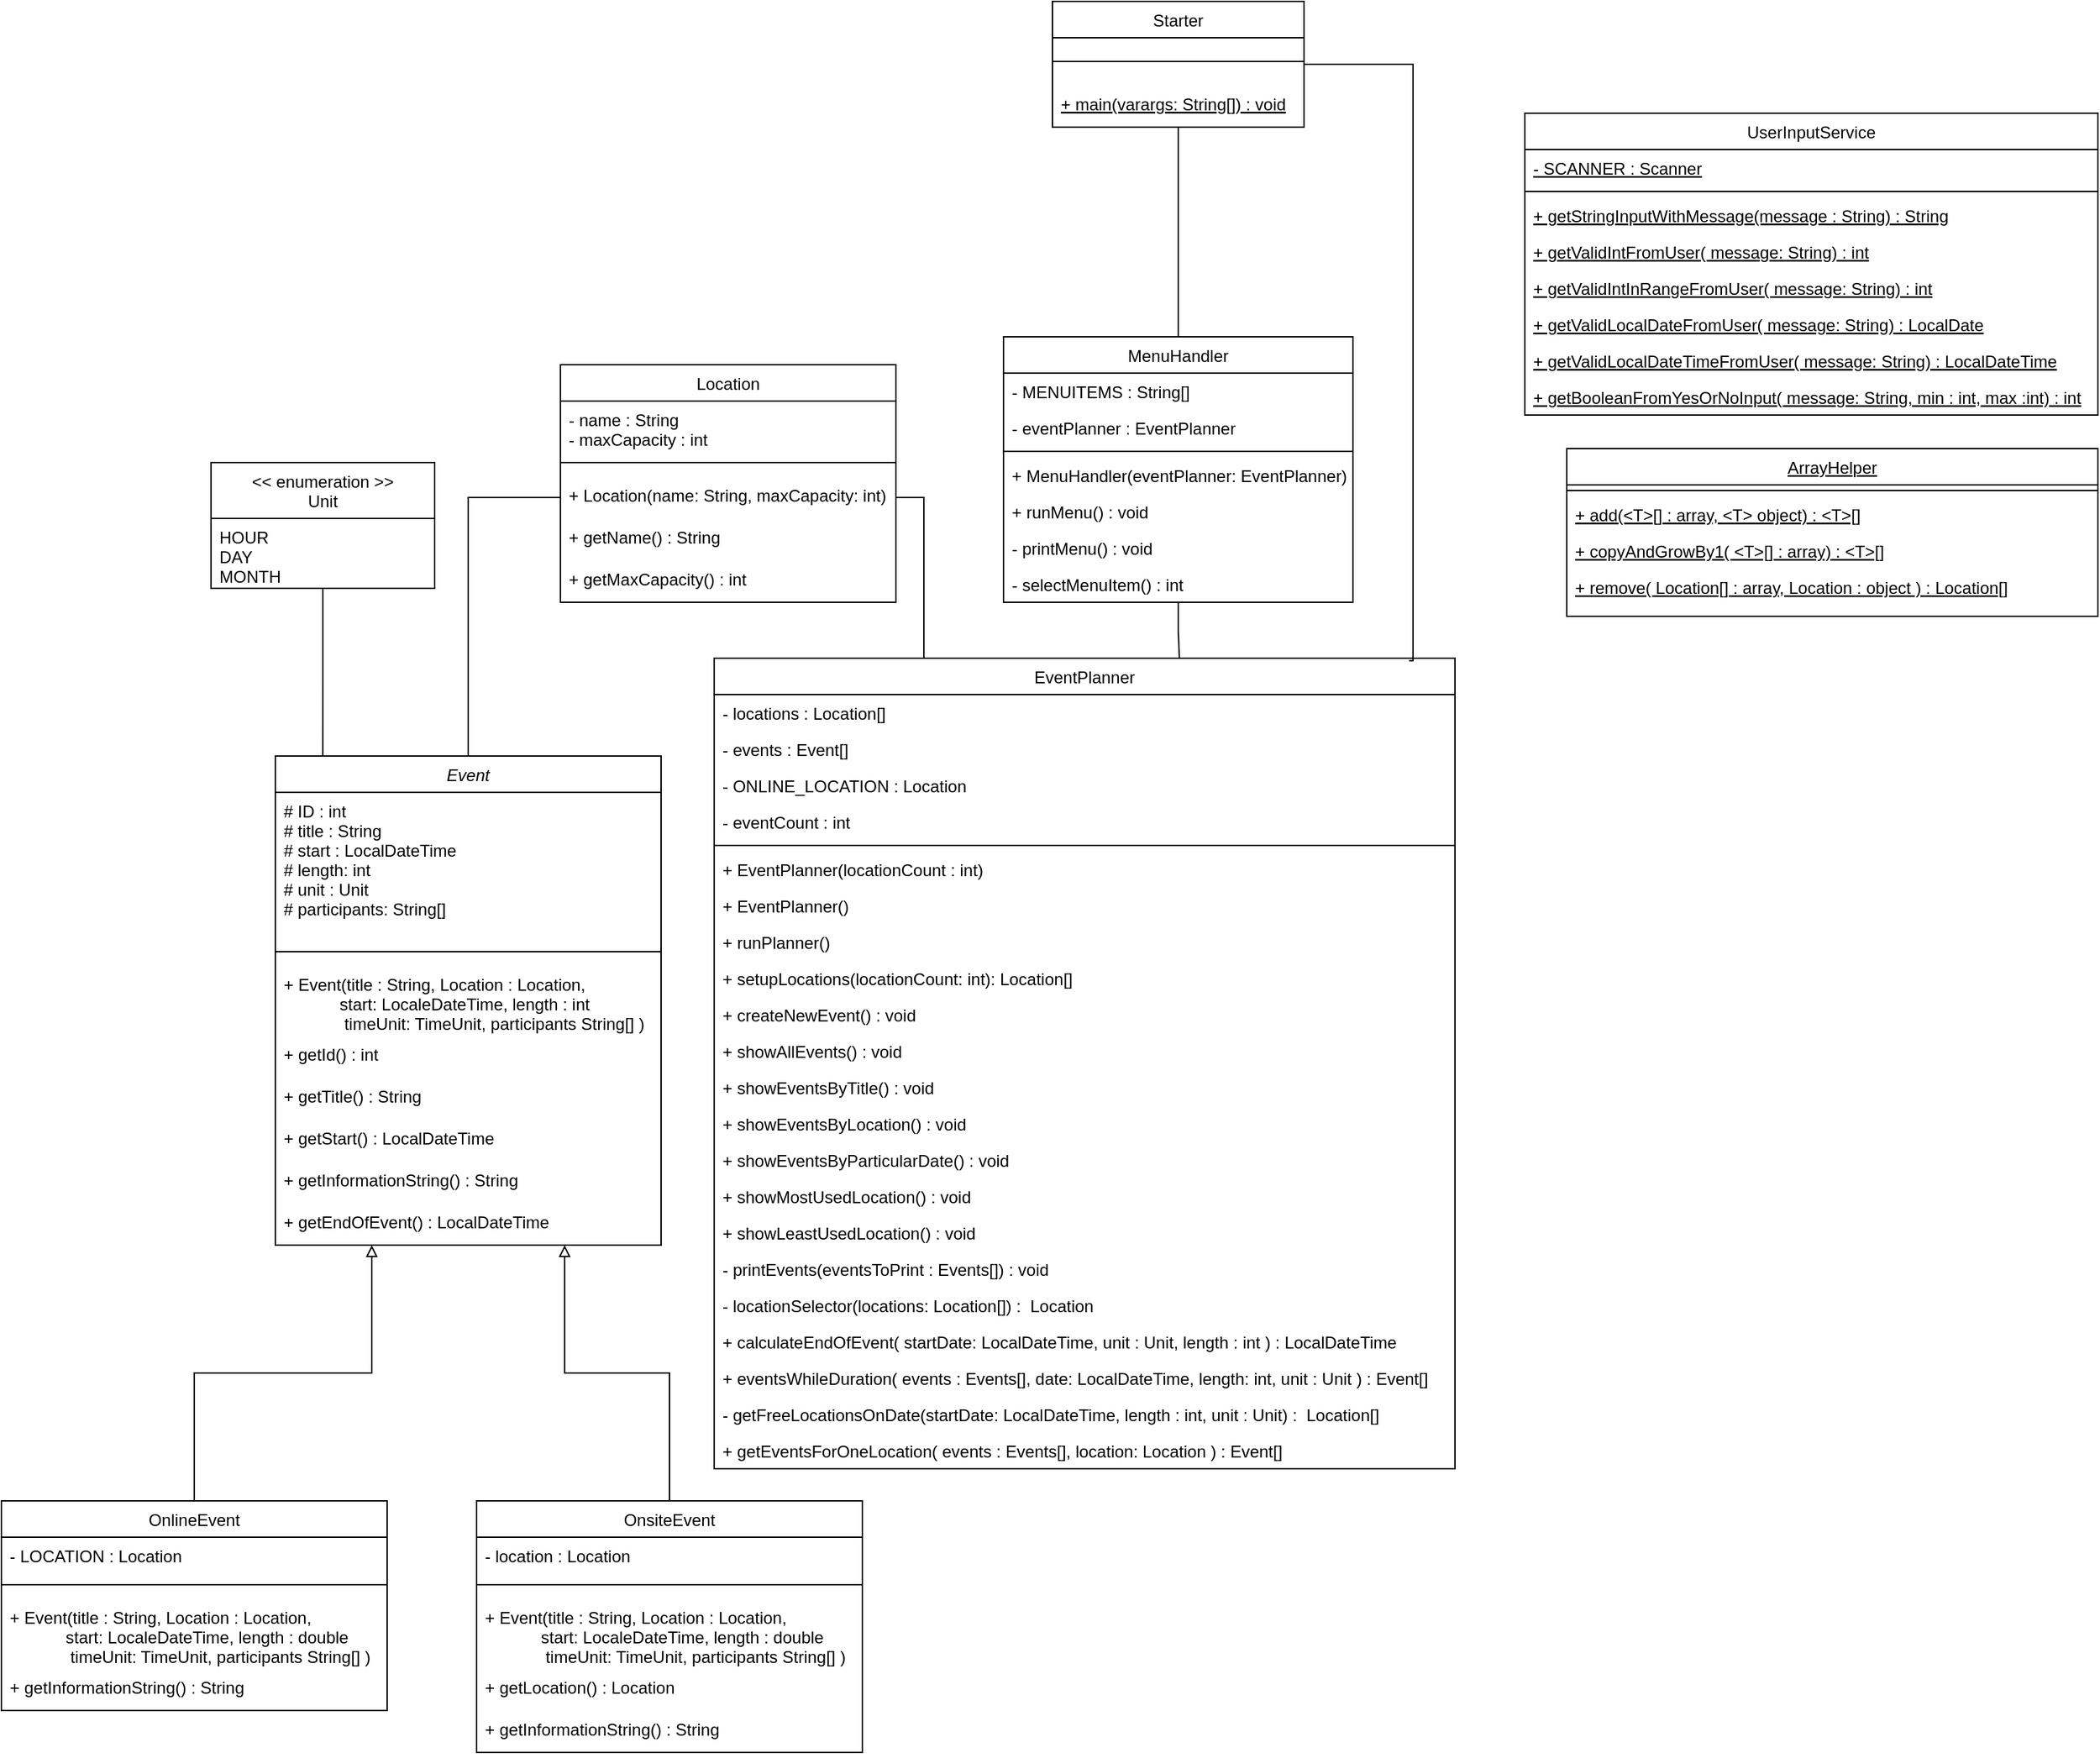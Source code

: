 <mxfile version="20.7.4" type="device"><diagram id="C5RBs43oDa-KdzZeNtuy" name="Page-1"><mxGraphModel dx="1967" dy="728" grid="1" gridSize="10" guides="1" tooltips="1" connect="1" arrows="1" fold="1" page="1" pageScale="1" pageWidth="827" pageHeight="1169" math="0" shadow="0"><root><mxCell id="WIyWlLk6GJQsqaUBKTNV-0"/><mxCell id="WIyWlLk6GJQsqaUBKTNV-1" parent="WIyWlLk6GJQsqaUBKTNV-0"/><mxCell id="zkfFHV4jXpPFQw0GAbJ--0" value="EventPlanner" style="swimlane;fontStyle=0;align=center;verticalAlign=top;childLayout=stackLayout;horizontal=1;startSize=26;horizontalStack=0;resizeParent=1;resizeLast=0;collapsible=1;marginBottom=0;rounded=0;shadow=0;strokeWidth=1;" parent="WIyWlLk6GJQsqaUBKTNV-1" vertex="1"><mxGeometry x="370" y="480" width="530" height="580" as="geometry"><mxRectangle x="230" y="140" width="160" height="26" as="alternateBounds"/></mxGeometry></mxCell><mxCell id="zkfFHV4jXpPFQw0GAbJ--1" value="- locations : Location[]" style="text;align=left;verticalAlign=top;spacingLeft=4;spacingRight=4;overflow=hidden;rotatable=0;points=[[0,0.5],[1,0.5]];portConstraint=eastwest;" parent="zkfFHV4jXpPFQw0GAbJ--0" vertex="1"><mxGeometry y="26" width="530" height="26" as="geometry"/></mxCell><mxCell id="2iliOy4h_7IKCXvMN90f-4" value="- events : Event[]" style="text;align=left;verticalAlign=top;spacingLeft=4;spacingRight=4;overflow=hidden;rotatable=0;points=[[0,0.5],[1,0.5]];portConstraint=eastwest;" parent="zkfFHV4jXpPFQw0GAbJ--0" vertex="1"><mxGeometry y="52" width="530" height="26" as="geometry"/></mxCell><mxCell id="2iliOy4h_7IKCXvMN90f-3" value="- ONLINE_LOCATION : Location" style="text;align=left;verticalAlign=top;spacingLeft=4;spacingRight=4;overflow=hidden;rotatable=0;points=[[0,0.5],[1,0.5]];portConstraint=eastwest;" parent="zkfFHV4jXpPFQw0GAbJ--0" vertex="1"><mxGeometry y="78" width="530" height="26" as="geometry"/></mxCell><mxCell id="2iliOy4h_7IKCXvMN90f-5" value="- eventCount : int" style="text;align=left;verticalAlign=top;spacingLeft=4;spacingRight=4;overflow=hidden;rotatable=0;points=[[0,0.5],[1,0.5]];portConstraint=eastwest;" parent="zkfFHV4jXpPFQw0GAbJ--0" vertex="1"><mxGeometry y="104" width="530" height="26" as="geometry"/></mxCell><mxCell id="zkfFHV4jXpPFQw0GAbJ--4" value="" style="line;html=1;strokeWidth=1;align=left;verticalAlign=middle;spacingTop=-1;spacingLeft=3;spacingRight=3;rotatable=0;labelPosition=right;points=[];portConstraint=eastwest;" parent="zkfFHV4jXpPFQw0GAbJ--0" vertex="1"><mxGeometry y="130" width="530" height="8" as="geometry"/></mxCell><mxCell id="YxRnPRUqClyoKaJk8hkN-39" value="+ EventPlanner(locationCount : int)" style="text;align=left;verticalAlign=top;spacingLeft=4;spacingRight=4;overflow=hidden;rotatable=0;points=[[0,0.5],[1,0.5]];portConstraint=eastwest;fontStyle=0" parent="zkfFHV4jXpPFQw0GAbJ--0" vertex="1"><mxGeometry y="138" width="530" height="26" as="geometry"/></mxCell><mxCell id="2iliOy4h_7IKCXvMN90f-2" value="+ EventPlanner()" style="text;align=left;verticalAlign=top;spacingLeft=4;spacingRight=4;overflow=hidden;rotatable=0;points=[[0,0.5],[1,0.5]];portConstraint=eastwest;fontStyle=0" parent="zkfFHV4jXpPFQw0GAbJ--0" vertex="1"><mxGeometry y="164" width="530" height="26" as="geometry"/></mxCell><mxCell id="J_t0fNEg1dXJtrQ3v7S1-1" value="+ runPlanner()" style="text;align=left;verticalAlign=top;spacingLeft=4;spacingRight=4;overflow=hidden;rotatable=0;points=[[0,0.5],[1,0.5]];portConstraint=eastwest;fontStyle=0" parent="zkfFHV4jXpPFQw0GAbJ--0" vertex="1"><mxGeometry y="190" width="530" height="26" as="geometry"/></mxCell><mxCell id="J_t0fNEg1dXJtrQ3v7S1-3" value="+ setupLocations(locationCount: int): Location[]" style="text;align=left;verticalAlign=top;spacingLeft=4;spacingRight=4;overflow=hidden;rotatable=0;points=[[0,0.5],[1,0.5]];portConstraint=eastwest;fontStyle=0" parent="zkfFHV4jXpPFQw0GAbJ--0" vertex="1"><mxGeometry y="216" width="530" height="26" as="geometry"/></mxCell><mxCell id="YxRnPRUqClyoKaJk8hkN-40" value="+ createNewEvent() : void" style="text;align=left;verticalAlign=top;spacingLeft=4;spacingRight=4;overflow=hidden;rotatable=0;points=[[0,0.5],[1,0.5]];portConstraint=eastwest;fontStyle=0" parent="zkfFHV4jXpPFQw0GAbJ--0" vertex="1"><mxGeometry y="242" width="530" height="26" as="geometry"/></mxCell><mxCell id="J_t0fNEg1dXJtrQ3v7S1-25" value="+ showAllEvents() : void" style="text;align=left;verticalAlign=top;spacingLeft=4;spacingRight=4;overflow=hidden;rotatable=0;points=[[0,0.5],[1,0.5]];portConstraint=eastwest;fontStyle=0" parent="zkfFHV4jXpPFQw0GAbJ--0" vertex="1"><mxGeometry y="268" width="530" height="26" as="geometry"/></mxCell><mxCell id="YxRnPRUqClyoKaJk8hkN-43" value="+ showEventsByTitle() : void" style="text;align=left;verticalAlign=top;spacingLeft=4;spacingRight=4;overflow=hidden;rotatable=0;points=[[0,0.5],[1,0.5]];portConstraint=eastwest;fontStyle=0" parent="zkfFHV4jXpPFQw0GAbJ--0" vertex="1"><mxGeometry y="294" width="530" height="26" as="geometry"/></mxCell><mxCell id="YxRnPRUqClyoKaJk8hkN-44" value="+ showEventsByLocation() : void" style="text;align=left;verticalAlign=top;spacingLeft=4;spacingRight=4;overflow=hidden;rotatable=0;points=[[0,0.5],[1,0.5]];portConstraint=eastwest;fontStyle=0" parent="zkfFHV4jXpPFQw0GAbJ--0" vertex="1"><mxGeometry y="320" width="530" height="26" as="geometry"/></mxCell><mxCell id="YxRnPRUqClyoKaJk8hkN-45" value="+ showEventsByParticularDate() : void" style="text;align=left;verticalAlign=top;spacingLeft=4;spacingRight=4;overflow=hidden;rotatable=0;points=[[0,0.5],[1,0.5]];portConstraint=eastwest;fontStyle=0" parent="zkfFHV4jXpPFQw0GAbJ--0" vertex="1"><mxGeometry y="346" width="530" height="26" as="geometry"/></mxCell><mxCell id="YxRnPRUqClyoKaJk8hkN-46" value="+ showMostUsedLocation() : void" style="text;align=left;verticalAlign=top;spacingLeft=4;spacingRight=4;overflow=hidden;rotatable=0;points=[[0,0.5],[1,0.5]];portConstraint=eastwest;fontStyle=0" parent="zkfFHV4jXpPFQw0GAbJ--0" vertex="1"><mxGeometry y="372" width="530" height="26" as="geometry"/></mxCell><mxCell id="YxRnPRUqClyoKaJk8hkN-47" value="+ showLeastUsedLocation() : void &#10;" style="text;align=left;verticalAlign=top;spacingLeft=4;spacingRight=4;overflow=hidden;rotatable=0;points=[[0,0.5],[1,0.5]];portConstraint=eastwest;fontStyle=0" parent="zkfFHV4jXpPFQw0GAbJ--0" vertex="1"><mxGeometry y="398" width="530" height="26" as="geometry"/></mxCell><mxCell id="YxRnPRUqClyoKaJk8hkN-48" value="- printEvents(eventsToPrint : Events[]) : void" style="text;align=left;verticalAlign=top;spacingLeft=4;spacingRight=4;overflow=hidden;rotatable=0;points=[[0,0.5],[1,0.5]];portConstraint=eastwest;fontStyle=0" parent="zkfFHV4jXpPFQw0GAbJ--0" vertex="1"><mxGeometry y="424" width="530" height="26" as="geometry"/></mxCell><mxCell id="J_t0fNEg1dXJtrQ3v7S1-24" value="- locationSelector(locations: Location[]) :  Location" style="text;align=left;verticalAlign=top;spacingLeft=4;spacingRight=4;overflow=hidden;rotatable=0;points=[[0,0.5],[1,0.5]];portConstraint=eastwest;fontStyle=0" parent="zkfFHV4jXpPFQw0GAbJ--0" vertex="1"><mxGeometry y="450" width="530" height="26" as="geometry"/></mxCell><mxCell id="J_t0fNEg1dXJtrQ3v7S1-58" value="+ calculateEndOfEvent( startDate: LocalDateTime, unit : Unit, length : int ) : LocalDateTime" style="text;align=left;verticalAlign=top;spacingLeft=4;spacingRight=4;overflow=hidden;rotatable=0;points=[[0,0.5],[1,0.5]];portConstraint=eastwest;fontStyle=0" parent="zkfFHV4jXpPFQw0GAbJ--0" vertex="1"><mxGeometry y="476" width="530" height="26" as="geometry"/></mxCell><mxCell id="J_t0fNEg1dXJtrQ3v7S1-59" value="+ eventsWhileDuration( events : Events[], date: LocalDateTime, length: int, unit : Unit ) : Event[]" style="text;align=left;verticalAlign=top;spacingLeft=4;spacingRight=4;overflow=hidden;rotatable=0;points=[[0,0.5],[1,0.5]];portConstraint=eastwest;fontStyle=0" parent="zkfFHV4jXpPFQw0GAbJ--0" vertex="1"><mxGeometry y="502" width="530" height="26" as="geometry"/></mxCell><mxCell id="J_t0fNEg1dXJtrQ3v7S1-28" value="- getFreeLocationsOnDate(startDate: LocalDateTime, length : int, unit : Unit) :  Location[]" style="text;align=left;verticalAlign=top;spacingLeft=4;spacingRight=4;overflow=hidden;rotatable=0;points=[[0,0.5],[1,0.5]];portConstraint=eastwest;fontStyle=0" parent="zkfFHV4jXpPFQw0GAbJ--0" vertex="1"><mxGeometry y="528" width="530" height="26" as="geometry"/></mxCell><mxCell id="J_t0fNEg1dXJtrQ3v7S1-60" value="+ getEventsForOneLocation( events : Events[], location: Location ) : Event[]" style="text;align=left;verticalAlign=top;spacingLeft=4;spacingRight=4;overflow=hidden;rotatable=0;points=[[0,0.5],[1,0.5]];portConstraint=eastwest;fontStyle=0" parent="zkfFHV4jXpPFQw0GAbJ--0" vertex="1"><mxGeometry y="554" width="530" height="26" as="geometry"/></mxCell><mxCell id="YxRnPRUqClyoKaJk8hkN-0" value="Location" style="swimlane;fontStyle=0;align=center;verticalAlign=top;childLayout=stackLayout;horizontal=1;startSize=26;horizontalStack=0;resizeParent=1;resizeLast=0;collapsible=1;marginBottom=0;rounded=0;shadow=0;strokeWidth=1;" parent="WIyWlLk6GJQsqaUBKTNV-1" vertex="1"><mxGeometry x="260" y="270" width="240" height="170" as="geometry"><mxRectangle x="340" y="380" width="170" height="26" as="alternateBounds"/></mxGeometry></mxCell><mxCell id="YxRnPRUqClyoKaJk8hkN-1" value="- name : String&#10;- maxCapacity : int" style="text;align=left;verticalAlign=top;spacingLeft=4;spacingRight=4;overflow=hidden;rotatable=0;points=[[0,0.5],[1,0.5]];portConstraint=eastwest;" parent="YxRnPRUqClyoKaJk8hkN-0" vertex="1"><mxGeometry y="26" width="240" height="34" as="geometry"/></mxCell><mxCell id="YxRnPRUqClyoKaJk8hkN-2" value="" style="line;html=1;strokeWidth=1;align=left;verticalAlign=middle;spacingTop=-1;spacingLeft=3;spacingRight=3;rotatable=0;labelPosition=right;points=[];portConstraint=eastwest;" parent="YxRnPRUqClyoKaJk8hkN-0" vertex="1"><mxGeometry y="60" width="240" height="20" as="geometry"/></mxCell><mxCell id="YxRnPRUqClyoKaJk8hkN-19" value="+ Location(name: String, maxCapacity: int)" style="text;align=left;verticalAlign=top;spacingLeft=4;spacingRight=4;overflow=hidden;rotatable=0;points=[[0,0.5],[1,0.5]];portConstraint=eastwest;" parent="YxRnPRUqClyoKaJk8hkN-0" vertex="1"><mxGeometry y="80" width="240" height="30" as="geometry"/></mxCell><mxCell id="YxRnPRUqClyoKaJk8hkN-6" value="+ getName() : String" style="text;align=left;verticalAlign=top;spacingLeft=4;spacingRight=4;overflow=hidden;rotatable=0;points=[[0,0.5],[1,0.5]];portConstraint=eastwest;" parent="YxRnPRUqClyoKaJk8hkN-0" vertex="1"><mxGeometry y="110" width="240" height="30" as="geometry"/></mxCell><mxCell id="YxRnPRUqClyoKaJk8hkN-13" value="+ getMaxCapacity() : int" style="text;align=left;verticalAlign=top;spacingLeft=4;spacingRight=4;overflow=hidden;rotatable=0;points=[[0,0.5],[1,0.5]];portConstraint=eastwest;" parent="YxRnPRUqClyoKaJk8hkN-0" vertex="1"><mxGeometry y="140" width="240" height="30" as="geometry"/></mxCell><mxCell id="2iliOy4h_7IKCXvMN90f-17" style="edgeStyle=orthogonalEdgeStyle;rounded=0;orthogonalLoop=1;jettySize=auto;html=1;exitX=0.5;exitY=1;exitDx=0;exitDy=0;entryX=0.123;entryY=0.001;entryDx=0;entryDy=0;entryPerimeter=0;endArrow=none;endFill=0;" parent="WIyWlLk6GJQsqaUBKTNV-1" source="YxRnPRUqClyoKaJk8hkN-3" target="YxRnPRUqClyoKaJk8hkN-14" edge="1"><mxGeometry relative="1" as="geometry"/></mxCell><mxCell id="YxRnPRUqClyoKaJk8hkN-3" value="&lt;&lt; enumeration &gt;&gt;&#10;Unit" style="swimlane;fontStyle=0;align=center;verticalAlign=top;childLayout=stackLayout;horizontal=1;startSize=40;horizontalStack=0;resizeParent=1;resizeLast=0;collapsible=1;marginBottom=0;rounded=0;shadow=0;strokeWidth=1;" parent="WIyWlLk6GJQsqaUBKTNV-1" vertex="1"><mxGeometry x="10" y="340" width="160" height="90" as="geometry"><mxRectangle x="340" y="380" width="170" height="26" as="alternateBounds"/></mxGeometry></mxCell><mxCell id="YxRnPRUqClyoKaJk8hkN-4" value="HOUR&#10;DAY&#10;MONTH" style="text;align=left;verticalAlign=top;spacingLeft=4;spacingRight=4;overflow=hidden;rotatable=0;points=[[0,0.5],[1,0.5]];portConstraint=eastwest;" parent="YxRnPRUqClyoKaJk8hkN-3" vertex="1"><mxGeometry y="40" width="160" height="50" as="geometry"/></mxCell><mxCell id="YxRnPRUqClyoKaJk8hkN-109" style="edgeStyle=orthogonalEdgeStyle;rounded=0;orthogonalLoop=1;jettySize=auto;html=1;exitX=0.5;exitY=0;exitDx=0;exitDy=0;entryX=0;entryY=0.5;entryDx=0;entryDy=0;endArrow=none;endFill=0;" parent="WIyWlLk6GJQsqaUBKTNV-1" source="YxRnPRUqClyoKaJk8hkN-14" target="YxRnPRUqClyoKaJk8hkN-19" edge="1"><mxGeometry relative="1" as="geometry"/></mxCell><mxCell id="YxRnPRUqClyoKaJk8hkN-14" value="Event" style="swimlane;fontStyle=2;align=center;verticalAlign=top;childLayout=stackLayout;horizontal=1;startSize=26;horizontalStack=0;resizeParent=1;resizeLast=0;collapsible=1;marginBottom=0;rounded=0;shadow=0;strokeWidth=1;" parent="WIyWlLk6GJQsqaUBKTNV-1" vertex="1"><mxGeometry x="56" y="550" width="276" height="350" as="geometry"><mxRectangle x="340" y="380" width="170" height="26" as="alternateBounds"/></mxGeometry></mxCell><mxCell id="YxRnPRUqClyoKaJk8hkN-15" value="# ID : int&#10;# title : String&#10;# start : LocalDateTime&#10;# length: int&#10;# unit : Unit&#10;# participants: String[]" style="text;align=left;verticalAlign=top;spacingLeft=4;spacingRight=4;overflow=hidden;rotatable=0;points=[[0,0.5],[1,0.5]];portConstraint=eastwest;" parent="YxRnPRUqClyoKaJk8hkN-14" vertex="1"><mxGeometry y="26" width="276" height="104" as="geometry"/></mxCell><mxCell id="YxRnPRUqClyoKaJk8hkN-16" value="" style="line;html=1;strokeWidth=1;align=left;verticalAlign=middle;spacingTop=-1;spacingLeft=3;spacingRight=3;rotatable=0;labelPosition=right;points=[];portConstraint=eastwest;" parent="YxRnPRUqClyoKaJk8hkN-14" vertex="1"><mxGeometry y="130" width="276" height="20" as="geometry"/></mxCell><mxCell id="YxRnPRUqClyoKaJk8hkN-31" value="+ Event(title : String, Location : Location, &#10;            start: LocaleDateTime, length : int&#10;             timeUnit: TimeUnit, participants String[] )" style="text;align=left;verticalAlign=top;spacingLeft=4;spacingRight=4;overflow=hidden;rotatable=0;points=[[0,0.5],[1,0.5]];portConstraint=eastwest;" parent="YxRnPRUqClyoKaJk8hkN-14" vertex="1"><mxGeometry y="150" width="276" height="50" as="geometry"/></mxCell><mxCell id="YxRnPRUqClyoKaJk8hkN-23" value="+ getId() : int" style="text;align=left;verticalAlign=top;spacingLeft=4;spacingRight=4;overflow=hidden;rotatable=0;points=[[0,0.5],[1,0.5]];portConstraint=eastwest;" parent="YxRnPRUqClyoKaJk8hkN-14" vertex="1"><mxGeometry y="200" width="276" height="30" as="geometry"/></mxCell><mxCell id="YxRnPRUqClyoKaJk8hkN-22" value="+ getTitle() : String" style="text;align=left;verticalAlign=top;spacingLeft=4;spacingRight=4;overflow=hidden;rotatable=0;points=[[0,0.5],[1,0.5]];portConstraint=eastwest;" parent="YxRnPRUqClyoKaJk8hkN-14" vertex="1"><mxGeometry y="230" width="276" height="30" as="geometry"/></mxCell><mxCell id="YxRnPRUqClyoKaJk8hkN-25" value="+ getStart() : LocalDateTime&#10;" style="text;align=left;verticalAlign=top;spacingLeft=4;spacingRight=4;overflow=hidden;rotatable=0;points=[[0,0.5],[1,0.5]];portConstraint=eastwest;" parent="YxRnPRUqClyoKaJk8hkN-14" vertex="1"><mxGeometry y="260" width="276" height="30" as="geometry"/></mxCell><mxCell id="J_t0fNEg1dXJtrQ3v7S1-27" value="+ getInformationString() : String" style="text;align=left;verticalAlign=top;spacingLeft=4;spacingRight=4;overflow=hidden;rotatable=0;points=[[0,0.5],[1,0.5]];portConstraint=eastwest;" parent="YxRnPRUqClyoKaJk8hkN-14" vertex="1"><mxGeometry y="290" width="276" height="30" as="geometry"/></mxCell><mxCell id="2iliOy4h_7IKCXvMN90f-6" value="+ getEndOfEvent() : LocalDateTime" style="text;align=left;verticalAlign=top;spacingLeft=4;spacingRight=4;overflow=hidden;rotatable=0;points=[[0,0.5],[1,0.5]];portConstraint=eastwest;" parent="YxRnPRUqClyoKaJk8hkN-14" vertex="1"><mxGeometry y="320" width="276" height="30" as="geometry"/></mxCell><mxCell id="2iliOy4h_7IKCXvMN90f-12" style="edgeStyle=orthogonalEdgeStyle;rounded=0;orthogonalLoop=1;jettySize=auto;html=1;exitX=0.5;exitY=1;exitDx=0;exitDy=0;entryX=0.5;entryY=0;entryDx=0;entryDy=0;endArrow=none;endFill=0;" parent="WIyWlLk6GJQsqaUBKTNV-1" source="YxRnPRUqClyoKaJk8hkN-32" target="YxRnPRUqClyoKaJk8hkN-49" edge="1"><mxGeometry relative="1" as="geometry"/></mxCell><mxCell id="2iliOy4h_7IKCXvMN90f-14" style="edgeStyle=orthogonalEdgeStyle;rounded=0;orthogonalLoop=1;jettySize=auto;html=1;exitX=1;exitY=0.5;exitDx=0;exitDy=0;endArrow=none;endFill=0;entryX=0.938;entryY=0.003;entryDx=0;entryDy=0;entryPerimeter=0;" parent="WIyWlLk6GJQsqaUBKTNV-1" source="YxRnPRUqClyoKaJk8hkN-32" target="zkfFHV4jXpPFQw0GAbJ--0" edge="1"><mxGeometry relative="1" as="geometry"><mxPoint x="870" y="460" as="targetPoint"/><Array as="points"><mxPoint x="870" y="55"/><mxPoint x="870" y="482"/></Array></mxGeometry></mxCell><mxCell id="YxRnPRUqClyoKaJk8hkN-32" value="Starter" style="swimlane;fontStyle=0;align=center;verticalAlign=top;childLayout=stackLayout;horizontal=1;startSize=26;horizontalStack=0;resizeParent=1;resizeLast=0;collapsible=1;marginBottom=0;rounded=0;shadow=0;strokeWidth=1;" parent="WIyWlLk6GJQsqaUBKTNV-1" vertex="1"><mxGeometry x="612" y="10" width="180" height="90" as="geometry"><mxRectangle x="230" y="140" width="160" height="26" as="alternateBounds"/></mxGeometry></mxCell><mxCell id="YxRnPRUqClyoKaJk8hkN-34" value="" style="line;html=1;strokeWidth=1;align=left;verticalAlign=middle;spacingTop=-1;spacingLeft=3;spacingRight=3;rotatable=0;labelPosition=right;points=[];portConstraint=eastwest;" parent="YxRnPRUqClyoKaJk8hkN-32" vertex="1"><mxGeometry y="26" width="180" height="34" as="geometry"/></mxCell><mxCell id="YxRnPRUqClyoKaJk8hkN-38" value="+ main(varargs: String[]) : void" style="text;align=left;verticalAlign=top;spacingLeft=4;spacingRight=4;overflow=hidden;rotatable=0;points=[[0,0.5],[1,0.5]];portConstraint=eastwest;fontStyle=4" parent="YxRnPRUqClyoKaJk8hkN-32" vertex="1"><mxGeometry y="60" width="180" height="26" as="geometry"/></mxCell><mxCell id="2iliOy4h_7IKCXvMN90f-15" value="" style="edgeStyle=orthogonalEdgeStyle;rounded=0;orthogonalLoop=1;jettySize=auto;html=1;endArrow=none;endFill=0;entryX=0.628;entryY=0;entryDx=0;entryDy=0;entryPerimeter=0;" parent="WIyWlLk6GJQsqaUBKTNV-1" source="YxRnPRUqClyoKaJk8hkN-49" target="zkfFHV4jXpPFQw0GAbJ--0" edge="1"><mxGeometry relative="1" as="geometry"/></mxCell><mxCell id="YxRnPRUqClyoKaJk8hkN-49" value="MenuHandler" style="swimlane;fontStyle=0;align=center;verticalAlign=top;childLayout=stackLayout;horizontal=1;startSize=26;horizontalStack=0;resizeParent=1;resizeLast=0;collapsible=1;marginBottom=0;rounded=0;shadow=0;strokeWidth=1;" parent="WIyWlLk6GJQsqaUBKTNV-1" vertex="1"><mxGeometry x="577" y="250" width="250" height="190" as="geometry"><mxRectangle x="230" y="140" width="160" height="26" as="alternateBounds"/></mxGeometry></mxCell><mxCell id="YxRnPRUqClyoKaJk8hkN-51" value="- MENUITEMS : String[]" style="text;align=left;verticalAlign=top;spacingLeft=4;spacingRight=4;overflow=hidden;rotatable=0;points=[[0,0.5],[1,0.5]];portConstraint=eastwest;" parent="YxRnPRUqClyoKaJk8hkN-49" vertex="1"><mxGeometry y="26" width="250" height="26" as="geometry"/></mxCell><mxCell id="J_t0fNEg1dXJtrQ3v7S1-26" value="- eventPlanner : EventPlanner" style="text;align=left;verticalAlign=top;spacingLeft=4;spacingRight=4;overflow=hidden;rotatable=0;points=[[0,0.5],[1,0.5]];portConstraint=eastwest;" parent="YxRnPRUqClyoKaJk8hkN-49" vertex="1"><mxGeometry y="52" width="250" height="26" as="geometry"/></mxCell><mxCell id="YxRnPRUqClyoKaJk8hkN-52" value="" style="line;html=1;strokeWidth=1;align=left;verticalAlign=middle;spacingTop=-1;spacingLeft=3;spacingRight=3;rotatable=0;labelPosition=right;points=[];portConstraint=eastwest;" parent="YxRnPRUqClyoKaJk8hkN-49" vertex="1"><mxGeometry y="78" width="250" height="8" as="geometry"/></mxCell><mxCell id="YxRnPRUqClyoKaJk8hkN-53" value="+ MenuHandler(eventPlanner: EventPlanner)" style="text;align=left;verticalAlign=top;spacingLeft=4;spacingRight=4;overflow=hidden;rotatable=0;points=[[0,0.5],[1,0.5]];portConstraint=eastwest;fontStyle=0" parent="YxRnPRUqClyoKaJk8hkN-49" vertex="1"><mxGeometry y="86" width="250" height="26" as="geometry"/></mxCell><mxCell id="YxRnPRUqClyoKaJk8hkN-55" value="+ runMenu() : void" style="text;align=left;verticalAlign=top;spacingLeft=4;spacingRight=4;overflow=hidden;rotatable=0;points=[[0,0.5],[1,0.5]];portConstraint=eastwest;fontStyle=0" parent="YxRnPRUqClyoKaJk8hkN-49" vertex="1"><mxGeometry y="112" width="250" height="26" as="geometry"/></mxCell><mxCell id="YxRnPRUqClyoKaJk8hkN-62" value="- printMenu() : void" style="text;align=left;verticalAlign=top;spacingLeft=4;spacingRight=4;overflow=hidden;rotatable=0;points=[[0,0.5],[1,0.5]];portConstraint=eastwest;fontStyle=0" parent="YxRnPRUqClyoKaJk8hkN-49" vertex="1"><mxGeometry y="138" width="250" height="26" as="geometry"/></mxCell><mxCell id="YxRnPRUqClyoKaJk8hkN-63" value="- selectMenuItem() : int" style="text;align=left;verticalAlign=top;spacingLeft=4;spacingRight=4;overflow=hidden;rotatable=0;points=[[0,0.5],[1,0.5]];portConstraint=eastwest;fontStyle=0" parent="YxRnPRUqClyoKaJk8hkN-49" vertex="1"><mxGeometry y="164" width="250" height="26" as="geometry"/></mxCell><mxCell id="YxRnPRUqClyoKaJk8hkN-105" style="edgeStyle=orthogonalEdgeStyle;rounded=0;orthogonalLoop=1;jettySize=auto;html=1;exitX=0.5;exitY=0;exitDx=0;exitDy=0;endArrow=block;endFill=0;entryX=0.75;entryY=1;entryDx=0;entryDy=0;" parent="WIyWlLk6GJQsqaUBKTNV-1" source="YxRnPRUqClyoKaJk8hkN-71" target="YxRnPRUqClyoKaJk8hkN-14" edge="1"><mxGeometry relative="1" as="geometry"><mxPoint x="406" y="770" as="targetPoint"/></mxGeometry></mxCell><mxCell id="YxRnPRUqClyoKaJk8hkN-71" value="OnsiteEvent" style="swimlane;fontStyle=0;align=center;verticalAlign=top;childLayout=stackLayout;horizontal=1;startSize=26;horizontalStack=0;resizeParent=1;resizeLast=0;collapsible=1;marginBottom=0;rounded=0;shadow=0;strokeWidth=1;" parent="WIyWlLk6GJQsqaUBKTNV-1" vertex="1"><mxGeometry x="200" y="1083" width="276" height="180" as="geometry"><mxRectangle x="340" y="380" width="170" height="26" as="alternateBounds"/></mxGeometry></mxCell><mxCell id="YxRnPRUqClyoKaJk8hkN-72" value="- location : Location" style="text;align=left;verticalAlign=top;spacingLeft=4;spacingRight=4;overflow=hidden;rotatable=0;points=[[0,0.5],[1,0.5]];portConstraint=eastwest;" parent="YxRnPRUqClyoKaJk8hkN-71" vertex="1"><mxGeometry y="26" width="276" height="24" as="geometry"/></mxCell><mxCell id="YxRnPRUqClyoKaJk8hkN-73" value="" style="line;html=1;strokeWidth=1;align=left;verticalAlign=middle;spacingTop=-1;spacingLeft=3;spacingRight=3;rotatable=0;labelPosition=right;points=[];portConstraint=eastwest;" parent="YxRnPRUqClyoKaJk8hkN-71" vertex="1"><mxGeometry y="50" width="276" height="20" as="geometry"/></mxCell><mxCell id="YxRnPRUqClyoKaJk8hkN-74" value="+ Event(title : String, Location : Location, &#10;            start: LocaleDateTime, length : double&#10;             timeUnit: TimeUnit, participants String[] )" style="text;align=left;verticalAlign=top;spacingLeft=4;spacingRight=4;overflow=hidden;rotatable=0;points=[[0,0.5],[1,0.5]];portConstraint=eastwest;" parent="YxRnPRUqClyoKaJk8hkN-71" vertex="1"><mxGeometry y="70" width="276" height="50" as="geometry"/></mxCell><mxCell id="YxRnPRUqClyoKaJk8hkN-77" value="+ getLocation() : Location&#10;" style="text;align=left;verticalAlign=top;spacingLeft=4;spacingRight=4;overflow=hidden;rotatable=0;points=[[0,0.5],[1,0.5]];portConstraint=eastwest;" parent="YxRnPRUqClyoKaJk8hkN-71" vertex="1"><mxGeometry y="120" width="276" height="30" as="geometry"/></mxCell><mxCell id="2iliOy4h_7IKCXvMN90f-9" value="+ getInformationString() : String" style="text;align=left;verticalAlign=top;spacingLeft=4;spacingRight=4;overflow=hidden;rotatable=0;points=[[0,0.5],[1,0.5]];portConstraint=eastwest;" parent="YxRnPRUqClyoKaJk8hkN-71" vertex="1"><mxGeometry y="150" width="276" height="30" as="geometry"/></mxCell><mxCell id="YxRnPRUqClyoKaJk8hkN-101" style="edgeStyle=orthogonalEdgeStyle;rounded=0;orthogonalLoop=1;jettySize=auto;html=1;exitX=0.5;exitY=0;exitDx=0;exitDy=0;entryX=0.25;entryY=1;entryDx=0;entryDy=0;endArrow=block;endFill=0;" parent="WIyWlLk6GJQsqaUBKTNV-1" source="YxRnPRUqClyoKaJk8hkN-83" target="YxRnPRUqClyoKaJk8hkN-14" edge="1"><mxGeometry relative="1" as="geometry"/></mxCell><mxCell id="YxRnPRUqClyoKaJk8hkN-83" value="OnlineEvent" style="swimlane;fontStyle=0;align=center;verticalAlign=top;childLayout=stackLayout;horizontal=1;startSize=26;horizontalStack=0;resizeParent=1;resizeLast=0;collapsible=1;marginBottom=0;rounded=0;shadow=0;strokeWidth=1;" parent="WIyWlLk6GJQsqaUBKTNV-1" vertex="1"><mxGeometry x="-140" y="1083" width="276" height="150" as="geometry"><mxRectangle x="340" y="380" width="170" height="26" as="alternateBounds"/></mxGeometry></mxCell><mxCell id="YxRnPRUqClyoKaJk8hkN-84" value="- LOCATION : Location" style="text;align=left;verticalAlign=top;spacingLeft=4;spacingRight=4;overflow=hidden;rotatable=0;points=[[0,0.5],[1,0.5]];portConstraint=eastwest;" parent="YxRnPRUqClyoKaJk8hkN-83" vertex="1"><mxGeometry y="26" width="276" height="24" as="geometry"/></mxCell><mxCell id="YxRnPRUqClyoKaJk8hkN-85" value="" style="line;html=1;strokeWidth=1;align=left;verticalAlign=middle;spacingTop=-1;spacingLeft=3;spacingRight=3;rotatable=0;labelPosition=right;points=[];portConstraint=eastwest;" parent="YxRnPRUqClyoKaJk8hkN-83" vertex="1"><mxGeometry y="50" width="276" height="20" as="geometry"/></mxCell><mxCell id="YxRnPRUqClyoKaJk8hkN-86" value="+ Event(title : String, Location : Location, &#10;            start: LocaleDateTime, length : double&#10;             timeUnit: TimeUnit, participants String[] )" style="text;align=left;verticalAlign=top;spacingLeft=4;spacingRight=4;overflow=hidden;rotatable=0;points=[[0,0.5],[1,0.5]];portConstraint=eastwest;" parent="YxRnPRUqClyoKaJk8hkN-83" vertex="1"><mxGeometry y="70" width="276" height="50" as="geometry"/></mxCell><mxCell id="2iliOy4h_7IKCXvMN90f-8" value="+ getInformationString() : String" style="text;align=left;verticalAlign=top;spacingLeft=4;spacingRight=4;overflow=hidden;rotatable=0;points=[[0,0.5],[1,0.5]];portConstraint=eastwest;" parent="YxRnPRUqClyoKaJk8hkN-83" vertex="1"><mxGeometry y="120" width="276" height="30" as="geometry"/></mxCell><mxCell id="J_t0fNEg1dXJtrQ3v7S1-12" value="UserInputService" style="swimlane;fontStyle=0;align=center;verticalAlign=top;childLayout=stackLayout;horizontal=1;startSize=26;horizontalStack=0;resizeParent=1;resizeLast=0;collapsible=1;marginBottom=0;rounded=0;shadow=0;strokeWidth=1;" parent="WIyWlLk6GJQsqaUBKTNV-1" vertex="1"><mxGeometry x="950" y="90" width="410" height="216" as="geometry"><mxRectangle x="230" y="140" width="160" height="26" as="alternateBounds"/></mxGeometry></mxCell><mxCell id="J_t0fNEg1dXJtrQ3v7S1-29" value="- SCANNER : Scanner" style="text;align=left;verticalAlign=top;spacingLeft=4;spacingRight=4;overflow=hidden;rotatable=0;points=[[0,0.5],[1,0.5]];portConstraint=eastwest;fontStyle=4" parent="J_t0fNEg1dXJtrQ3v7S1-12" vertex="1"><mxGeometry y="26" width="410" height="26" as="geometry"/></mxCell><mxCell id="J_t0fNEg1dXJtrQ3v7S1-13" value="" style="line;html=1;strokeWidth=1;align=left;verticalAlign=middle;spacingTop=-1;spacingLeft=3;spacingRight=3;rotatable=0;labelPosition=right;points=[];portConstraint=eastwest;" parent="J_t0fNEg1dXJtrQ3v7S1-12" vertex="1"><mxGeometry y="52" width="410" height="8" as="geometry"/></mxCell><mxCell id="J_t0fNEg1dXJtrQ3v7S1-14" value="+ getStringInputWithMessage(message : String) : String" style="text;align=left;verticalAlign=top;spacingLeft=4;spacingRight=4;overflow=hidden;rotatable=0;points=[[0,0.5],[1,0.5]];portConstraint=eastwest;fontStyle=4" parent="J_t0fNEg1dXJtrQ3v7S1-12" vertex="1"><mxGeometry y="60" width="410" height="26" as="geometry"/></mxCell><mxCell id="J_t0fNEg1dXJtrQ3v7S1-8" value="+ getValidIntFromUser( message: String) : int" style="text;align=left;verticalAlign=top;spacingLeft=4;spacingRight=4;overflow=hidden;rotatable=0;points=[[0,0.5],[1,0.5]];portConstraint=eastwest;fontStyle=4" parent="J_t0fNEg1dXJtrQ3v7S1-12" vertex="1"><mxGeometry y="86" width="410" height="26" as="geometry"/></mxCell><mxCell id="J_t0fNEg1dXJtrQ3v7S1-31" value="+ getValidIntInRangeFromUser( message: String) : int" style="text;align=left;verticalAlign=top;spacingLeft=4;spacingRight=4;overflow=hidden;rotatable=0;points=[[0,0.5],[1,0.5]];portConstraint=eastwest;fontStyle=4" parent="J_t0fNEg1dXJtrQ3v7S1-12" vertex="1"><mxGeometry y="112" width="410" height="26" as="geometry"/></mxCell><mxCell id="J_t0fNEg1dXJtrQ3v7S1-33" value="+ getValidLocalDateFromUser( message: String) : LocalDate" style="text;align=left;verticalAlign=top;spacingLeft=4;spacingRight=4;overflow=hidden;rotatable=0;points=[[0,0.5],[1,0.5]];portConstraint=eastwest;fontStyle=4" parent="J_t0fNEg1dXJtrQ3v7S1-12" vertex="1"><mxGeometry y="138" width="410" height="26" as="geometry"/></mxCell><mxCell id="J_t0fNEg1dXJtrQ3v7S1-32" value="+ getValidLocalDateTimeFromUser( message: String) : LocalDateTime" style="text;align=left;verticalAlign=top;spacingLeft=4;spacingRight=4;overflow=hidden;rotatable=0;points=[[0,0.5],[1,0.5]];portConstraint=eastwest;fontStyle=4" parent="J_t0fNEg1dXJtrQ3v7S1-12" vertex="1"><mxGeometry y="164" width="410" height="26" as="geometry"/></mxCell><mxCell id="J_t0fNEg1dXJtrQ3v7S1-11" value="+ getBooleanFromYesOrNoInput( message: String, min : int, max :int) : int" style="text;align=left;verticalAlign=top;spacingLeft=4;spacingRight=4;overflow=hidden;rotatable=0;points=[[0,0.5],[1,0.5]];portConstraint=eastwest;fontStyle=4" parent="J_t0fNEg1dXJtrQ3v7S1-12" vertex="1"><mxGeometry y="190" width="410" height="26" as="geometry"/></mxCell><mxCell id="J_t0fNEg1dXJtrQ3v7S1-34" value="ArrayHelper" style="swimlane;fontStyle=4;align=center;verticalAlign=top;childLayout=stackLayout;horizontal=1;startSize=26;horizontalStack=0;resizeParent=1;resizeLast=0;collapsible=1;marginBottom=0;rounded=0;shadow=0;strokeWidth=1;" parent="WIyWlLk6GJQsqaUBKTNV-1" vertex="1"><mxGeometry x="980" y="330" width="380" height="120" as="geometry"><mxRectangle x="230" y="140" width="160" height="26" as="alternateBounds"/></mxGeometry></mxCell><mxCell id="J_t0fNEg1dXJtrQ3v7S1-36" value="" style="line;html=1;strokeWidth=1;align=left;verticalAlign=middle;spacingTop=-1;spacingLeft=3;spacingRight=3;rotatable=0;labelPosition=right;points=[];portConstraint=eastwest;" parent="J_t0fNEg1dXJtrQ3v7S1-34" vertex="1"><mxGeometry y="26" width="380" height="8" as="geometry"/></mxCell><mxCell id="J_t0fNEg1dXJtrQ3v7S1-37" value="+ add(&lt;T&gt;[] : array, &lt;T&gt; object) : &lt;T&gt;[]" style="text;align=left;verticalAlign=top;spacingLeft=4;spacingRight=4;overflow=hidden;rotatable=0;points=[[0,0.5],[1,0.5]];portConstraint=eastwest;fontStyle=4" parent="J_t0fNEg1dXJtrQ3v7S1-34" vertex="1"><mxGeometry y="34" width="380" height="26" as="geometry"/></mxCell><mxCell id="J_t0fNEg1dXJtrQ3v7S1-47" value="+ copyAndGrowBy1( &lt;T&gt;[] : array) : &lt;T&gt;[]" style="text;align=left;verticalAlign=top;spacingLeft=4;spacingRight=4;overflow=hidden;rotatable=0;points=[[0,0.5],[1,0.5]];portConstraint=eastwest;fontStyle=4" parent="J_t0fNEg1dXJtrQ3v7S1-34" vertex="1"><mxGeometry y="60" width="380" height="26" as="geometry"/></mxCell><mxCell id="J_t0fNEg1dXJtrQ3v7S1-46" value="+ remove( Location[] : array, Location : object ) : Location[]" style="text;align=left;verticalAlign=top;spacingLeft=4;spacingRight=4;overflow=hidden;rotatable=0;points=[[0,0.5],[1,0.5]];portConstraint=eastwest;fontStyle=4" parent="J_t0fNEg1dXJtrQ3v7S1-34" vertex="1"><mxGeometry y="86" width="380" height="26" as="geometry"/></mxCell><mxCell id="2iliOy4h_7IKCXvMN90f-16" style="edgeStyle=orthogonalEdgeStyle;rounded=0;orthogonalLoop=1;jettySize=auto;html=1;exitX=1;exitY=0.5;exitDx=0;exitDy=0;entryX=0.25;entryY=0;entryDx=0;entryDy=0;endArrow=none;endFill=0;" parent="WIyWlLk6GJQsqaUBKTNV-1" source="YxRnPRUqClyoKaJk8hkN-19" target="zkfFHV4jXpPFQw0GAbJ--0" edge="1"><mxGeometry relative="1" as="geometry"><Array as="points"><mxPoint x="520" y="365"/><mxPoint x="520" y="480"/></Array></mxGeometry></mxCell></root></mxGraphModel></diagram></mxfile>